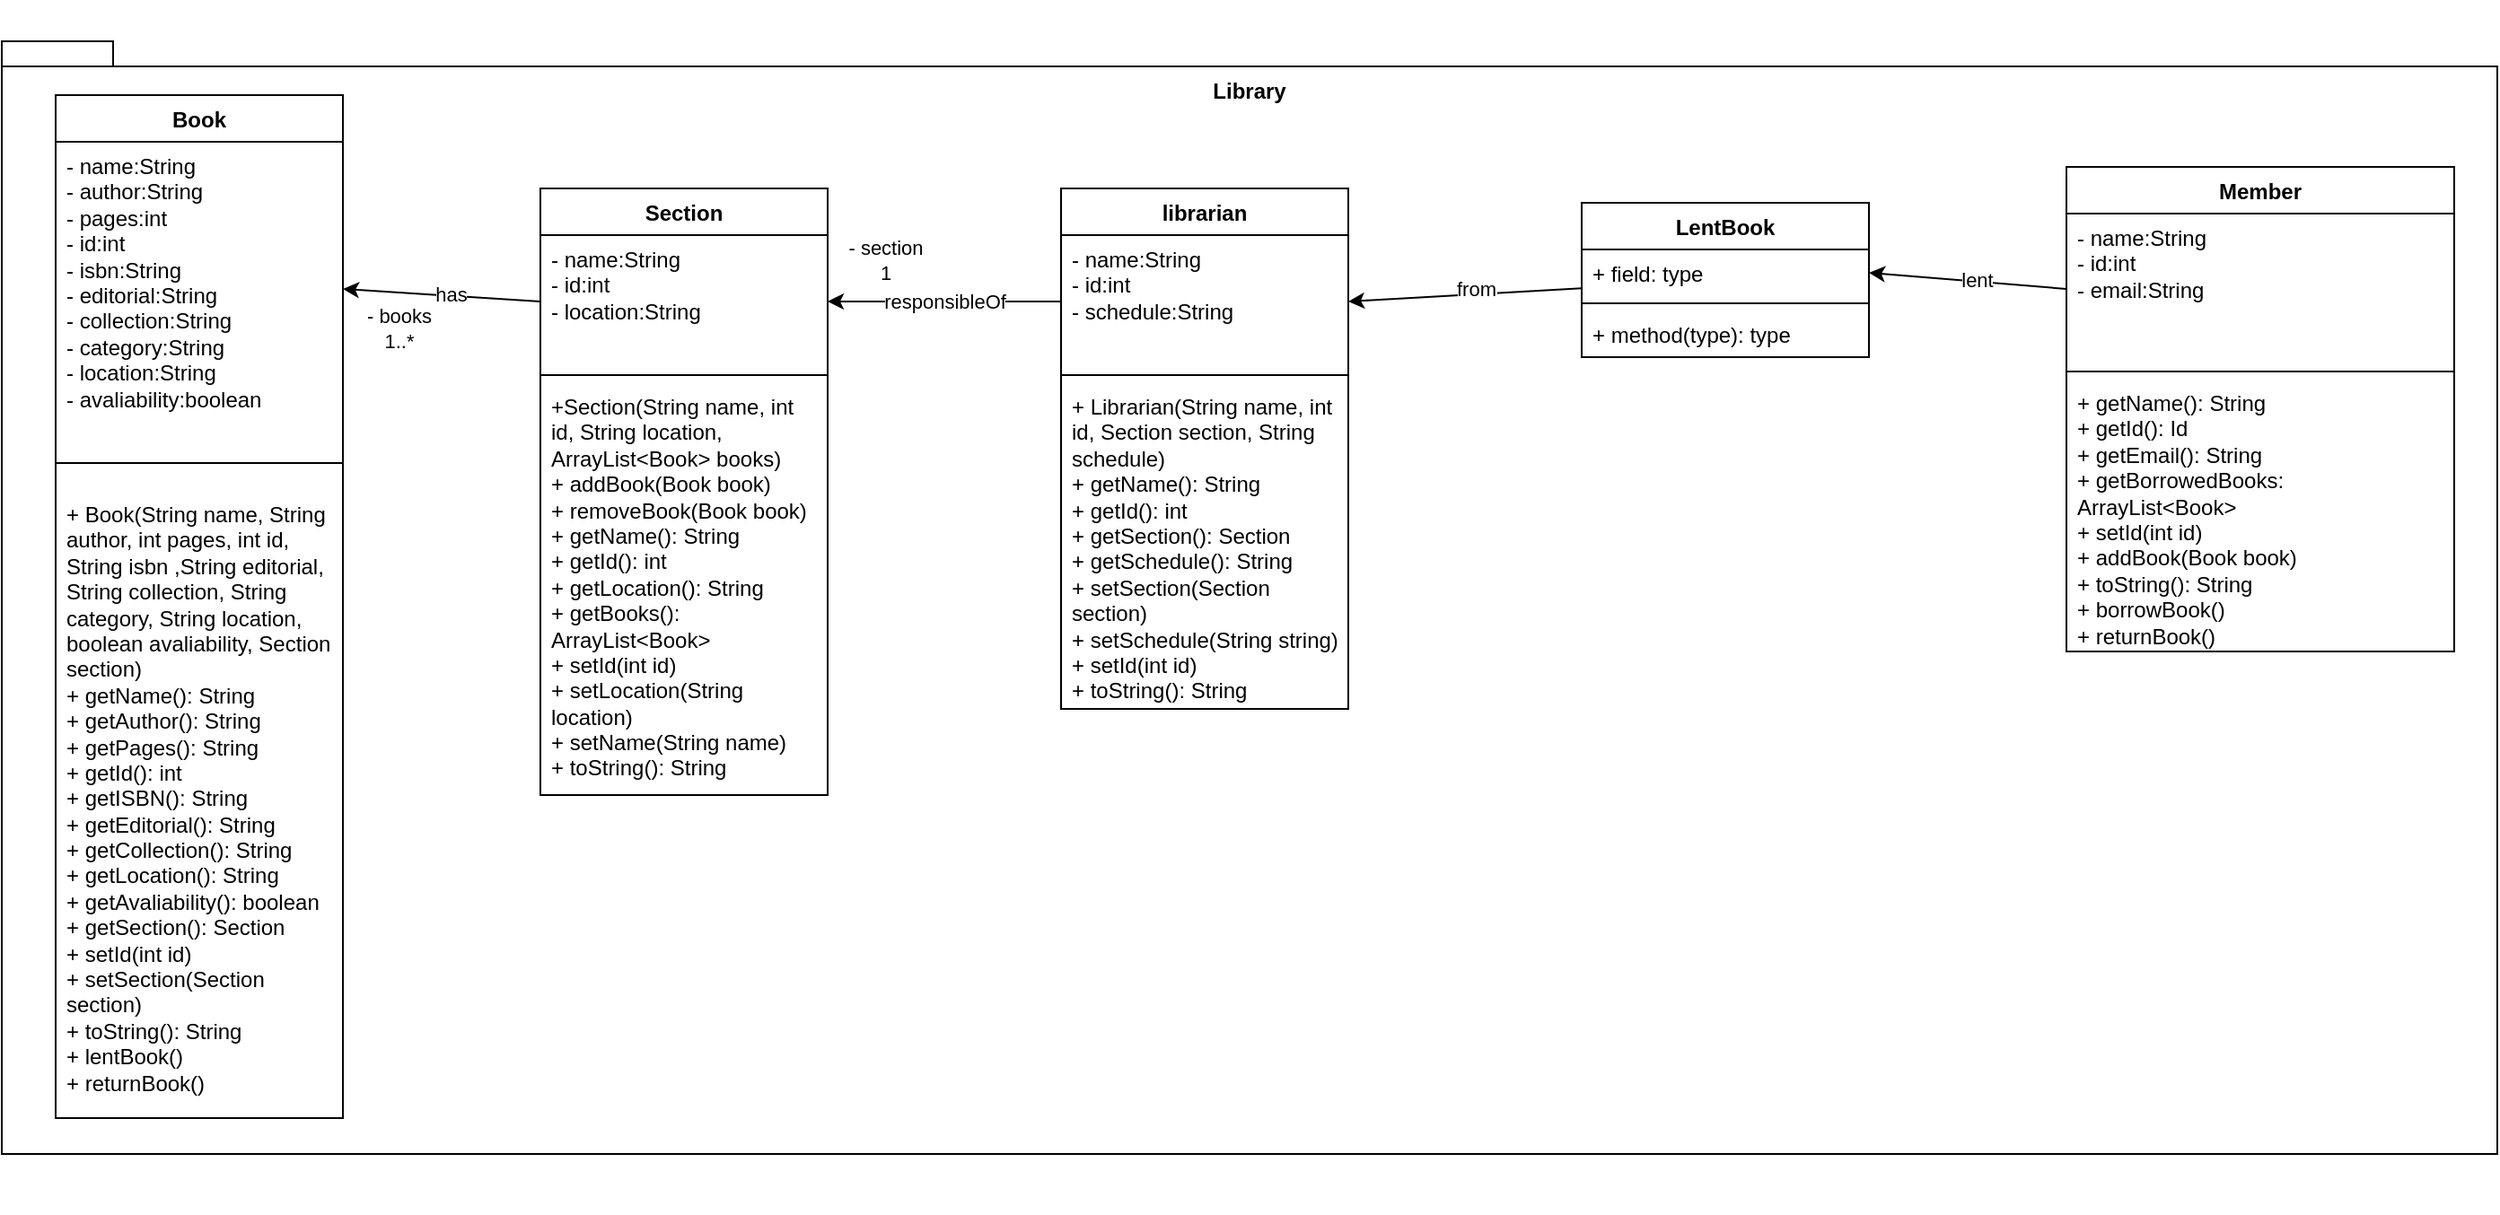 <mxfile>
    <diagram name="Página-1" id="e75EqAmOv074ZMDRGjy2">
        <mxGraphModel dx="2712" dy="940" grid="1" gridSize="10" guides="1" tooltips="1" connect="1" arrows="1" fold="1" page="1" pageScale="1" pageWidth="827" pageHeight="1169" math="0" shadow="0">
            <root>
                <mxCell id="0"/>
                <mxCell id="1" parent="0"/>
                <mxCell id="Qyo6VF3bzxbn2ctdWiol-6" value="&lt;div&gt;&lt;br&gt;&lt;/div&gt;&lt;div&gt;&lt;br&gt;&lt;/div&gt;&lt;div&gt;&lt;br&gt;&lt;/div&gt;Library&lt;div&gt;&lt;br&gt;&lt;/div&gt;&lt;div&gt;&lt;br&gt;&lt;/div&gt;&lt;div&gt;&lt;br&gt;&lt;/div&gt;&lt;div&gt;&lt;br&gt;&lt;/div&gt;&lt;div&gt;&lt;br&gt;&lt;/div&gt;&lt;div&gt;&lt;br&gt;&lt;/div&gt;&lt;div&gt;&lt;br&gt;&lt;/div&gt;&lt;div&gt;&lt;br&gt;&lt;/div&gt;&lt;div&gt;&lt;br&gt;&lt;/div&gt;&lt;div&gt;&lt;br&gt;&lt;/div&gt;&lt;div&gt;&lt;br&gt;&lt;/div&gt;&lt;div&gt;&lt;br&gt;&lt;/div&gt;&lt;div&gt;&lt;br&gt;&lt;/div&gt;&lt;div&gt;&lt;br&gt;&lt;/div&gt;&lt;div&gt;&lt;br&gt;&lt;/div&gt;&lt;div&gt;&lt;br&gt;&lt;/div&gt;&lt;div&gt;&lt;br&gt;&lt;/div&gt;&lt;div&gt;&lt;br&gt;&lt;/div&gt;&lt;div&gt;&lt;br&gt;&lt;/div&gt;&lt;div&gt;&lt;br&gt;&lt;/div&gt;&lt;div&gt;&lt;br&gt;&lt;/div&gt;&lt;div&gt;&lt;br&gt;&lt;/div&gt;&lt;div&gt;&lt;br&gt;&lt;/div&gt;&lt;div&gt;&lt;br&gt;&lt;/div&gt;&lt;div&gt;&lt;br&gt;&lt;/div&gt;&lt;div&gt;&lt;br&gt;&lt;/div&gt;&lt;div&gt;&lt;br&gt;&lt;/div&gt;&lt;div&gt;&lt;br&gt;&lt;/div&gt;&lt;div&gt;&lt;br&gt;&lt;/div&gt;&lt;div&gt;&lt;br&gt;&lt;/div&gt;&lt;div&gt;&lt;br&gt;&lt;/div&gt;&lt;div&gt;&lt;br&gt;&lt;/div&gt;&lt;div&gt;&lt;br&gt;&lt;/div&gt;&lt;div&gt;&lt;br&gt;&lt;/div&gt;&lt;div&gt;&lt;br&gt;&lt;/div&gt;&lt;div&gt;&lt;br&gt;&lt;/div&gt;&lt;div&gt;&lt;br&gt;&lt;/div&gt;&lt;div&gt;&lt;br&gt;&lt;/div&gt;&lt;div&gt;&lt;br&gt;&lt;/div&gt;&lt;div&gt;&lt;br&gt;&lt;/div&gt;&lt;div&gt;&lt;br&gt;&lt;/div&gt;&lt;div&gt;&lt;br&gt;&lt;/div&gt;&lt;div&gt;&lt;br&gt;&lt;/div&gt;" style="shape=folder;fontStyle=1;spacingTop=10;tabWidth=40;tabHeight=14;tabPosition=left;html=1;whiteSpace=wrap;" parent="1" vertex="1">
                    <mxGeometry x="-690" y="240" width="1390" height="620" as="geometry"/>
                </mxCell>
                <mxCell id="Qyo6VF3bzxbn2ctdWiol-2" value="Book" style="swimlane;fontStyle=1;align=center;verticalAlign=top;childLayout=stackLayout;horizontal=1;startSize=26;horizontalStack=0;resizeParent=1;resizeParentMax=0;resizeLast=0;collapsible=1;marginBottom=0;whiteSpace=wrap;html=1;" parent="1" vertex="1">
                    <mxGeometry x="-660" y="270" width="160" height="570" as="geometry"/>
                </mxCell>
                <mxCell id="Qyo6VF3bzxbn2ctdWiol-3" value="&lt;div&gt;- name:String&lt;/div&gt;&lt;div&gt;- author:String&lt;/div&gt;&lt;div&gt;- pages:int&lt;/div&gt;&lt;div&gt;- id:int&lt;/div&gt;&lt;div&gt;- isbn:String&lt;/div&gt;&lt;div&gt;- editorial:String&lt;/div&gt;&lt;div&gt;- collection:String&lt;/div&gt;&lt;div&gt;- category:String&lt;/div&gt;&lt;div&gt;- location:String&lt;/div&gt;&lt;div&gt;- avaliability:boolean&lt;/div&gt;" style="text;strokeColor=none;fillColor=none;align=left;verticalAlign=top;spacingLeft=4;spacingRight=4;overflow=hidden;rotatable=0;points=[[0,0.5],[1,0.5]];portConstraint=eastwest;whiteSpace=wrap;html=1;" parent="Qyo6VF3bzxbn2ctdWiol-2" vertex="1">
                    <mxGeometry y="26" width="160" height="164" as="geometry"/>
                </mxCell>
                <mxCell id="Qyo6VF3bzxbn2ctdWiol-4" value="" style="line;strokeWidth=1;fillColor=none;align=left;verticalAlign=middle;spacingTop=-1;spacingLeft=3;spacingRight=3;rotatable=0;labelPosition=right;points=[];portConstraint=eastwest;strokeColor=inherit;" parent="Qyo6VF3bzxbn2ctdWiol-2" vertex="1">
                    <mxGeometry y="190" width="160" height="30" as="geometry"/>
                </mxCell>
                <mxCell id="Qyo6VF3bzxbn2ctdWiol-5" value="&lt;div&gt;+ Book(String name, String author, int pages, int id, String isbn ,String editorial, String collection, String category, String location, boolean avaliability, Section section)&lt;/div&gt;&lt;div&gt;+ getName(): String&lt;/div&gt;&lt;div&gt;+ getAuthor(): String&lt;/div&gt;&lt;div&gt;+ getPages(): String&lt;/div&gt;&lt;div&gt;+ getId(): int&lt;/div&gt;&lt;div&gt;+ getISBN(): String&lt;/div&gt;&lt;div&gt;+ getEditorial(): String&lt;/div&gt;&lt;div&gt;+ getCollection(): String&lt;/div&gt;&lt;div&gt;+ getLocation(): String&lt;/div&gt;&lt;div&gt;+ getAvaliability(): boolean&lt;/div&gt;&lt;div&gt;+ getSection(): Section&lt;/div&gt;&lt;div&gt;+ setId(int id)&lt;/div&gt;&lt;div&gt;+ setSection(Section section)&lt;/div&gt;&lt;div&gt;+ toString(): String&lt;/div&gt;&lt;div&gt;+ lentBook()&lt;/div&gt;&lt;div&gt;+ returnBook()&lt;/div&gt;" style="text;strokeColor=none;fillColor=none;align=left;verticalAlign=top;spacingLeft=4;spacingRight=4;overflow=hidden;rotatable=0;points=[[0,0.5],[1,0.5]];portConstraint=eastwest;whiteSpace=wrap;html=1;" parent="Qyo6VF3bzxbn2ctdWiol-2" vertex="1">
                    <mxGeometry y="220" width="160" height="350" as="geometry"/>
                </mxCell>
                <mxCell id="Qyo6VF3bzxbn2ctdWiol-7" value="Member" style="swimlane;fontStyle=1;align=center;verticalAlign=top;childLayout=stackLayout;horizontal=1;startSize=26;horizontalStack=0;resizeParent=1;resizeParentMax=0;resizeLast=0;collapsible=1;marginBottom=0;whiteSpace=wrap;html=1;" parent="1" vertex="1">
                    <mxGeometry x="460" y="310" width="216" height="270" as="geometry"/>
                </mxCell>
                <mxCell id="Qyo6VF3bzxbn2ctdWiol-8" value="&lt;div&gt;- name:String&lt;/div&gt;&lt;div&gt;- id:int&lt;/div&gt;&lt;div&gt;- email:String&lt;/div&gt;" style="text;strokeColor=none;fillColor=none;align=left;verticalAlign=top;spacingLeft=4;spacingRight=4;overflow=hidden;rotatable=0;points=[[0,0.5],[1,0.5]];portConstraint=eastwest;whiteSpace=wrap;html=1;" parent="Qyo6VF3bzxbn2ctdWiol-7" vertex="1">
                    <mxGeometry y="26" width="216" height="84" as="geometry"/>
                </mxCell>
                <mxCell id="Qyo6VF3bzxbn2ctdWiol-9" value="" style="line;strokeWidth=1;fillColor=none;align=left;verticalAlign=middle;spacingTop=-1;spacingLeft=3;spacingRight=3;rotatable=0;labelPosition=right;points=[];portConstraint=eastwest;strokeColor=inherit;" parent="Qyo6VF3bzxbn2ctdWiol-7" vertex="1">
                    <mxGeometry y="110" width="216" height="8" as="geometry"/>
                </mxCell>
                <mxCell id="Qyo6VF3bzxbn2ctdWiol-10" value="&lt;div&gt;+ getName(): String&lt;/div&gt;&lt;div&gt;+ getId(): Id&lt;/div&gt;&lt;div&gt;+ getEmail(): String&lt;/div&gt;&lt;div&gt;+ getBorrowedBooks: ArrayList&amp;lt;Book&amp;gt;&lt;/div&gt;&lt;div&gt;+ setId(int id)&lt;/div&gt;&lt;div&gt;+ addBook(Book book)&lt;/div&gt;&lt;div&gt;+ toString(): String&lt;/div&gt;&lt;div&gt;+ borrowBook()&lt;/div&gt;&lt;div&gt;+ returnBook()&lt;/div&gt;" style="text;strokeColor=none;fillColor=none;align=left;verticalAlign=top;spacingLeft=4;spacingRight=4;overflow=hidden;rotatable=0;points=[[0,0.5],[1,0.5]];portConstraint=eastwest;whiteSpace=wrap;html=1;" parent="Qyo6VF3bzxbn2ctdWiol-7" vertex="1">
                    <mxGeometry y="118" width="216" height="152" as="geometry"/>
                </mxCell>
                <mxCell id="Qyo6VF3bzxbn2ctdWiol-11" value="librarian" style="swimlane;fontStyle=1;align=center;verticalAlign=top;childLayout=stackLayout;horizontal=1;startSize=26;horizontalStack=0;resizeParent=1;resizeParentMax=0;resizeLast=0;collapsible=1;marginBottom=0;whiteSpace=wrap;html=1;" parent="1" vertex="1">
                    <mxGeometry x="-100" y="322" width="160" height="290" as="geometry"/>
                </mxCell>
                <mxCell id="Qyo6VF3bzxbn2ctdWiol-12" value="&lt;div&gt;- name:String&lt;/div&gt;&lt;div&gt;- id:int&lt;/div&gt;&lt;div&gt;- schedule:String&lt;/div&gt;" style="text;strokeColor=none;fillColor=none;align=left;verticalAlign=top;spacingLeft=4;spacingRight=4;overflow=hidden;rotatable=0;points=[[0,0.5],[1,0.5]];portConstraint=eastwest;whiteSpace=wrap;html=1;" parent="Qyo6VF3bzxbn2ctdWiol-11" vertex="1">
                    <mxGeometry y="26" width="160" height="74" as="geometry"/>
                </mxCell>
                <mxCell id="Qyo6VF3bzxbn2ctdWiol-13" value="" style="line;strokeWidth=1;fillColor=none;align=left;verticalAlign=middle;spacingTop=-1;spacingLeft=3;spacingRight=3;rotatable=0;labelPosition=right;points=[];portConstraint=eastwest;strokeColor=inherit;" parent="Qyo6VF3bzxbn2ctdWiol-11" vertex="1">
                    <mxGeometry y="100" width="160" height="8" as="geometry"/>
                </mxCell>
                <mxCell id="Qyo6VF3bzxbn2ctdWiol-14" value="&lt;div&gt;+ Librarian(String name, int id, Section section, String schedule)&lt;/div&gt;&lt;div&gt;+ getName(): String&lt;/div&gt;&lt;div&gt;+ getId(): int&lt;/div&gt;&lt;div&gt;+ getSection(): Section&lt;/div&gt;&lt;div&gt;+ getSchedule(): String&lt;/div&gt;&lt;div&gt;+ setSection(Section section)&lt;/div&gt;&lt;div&gt;+ setSchedule(String string)&lt;/div&gt;&lt;div&gt;+ setId(int id)&lt;/div&gt;&lt;div&gt;+ toString(): String&lt;/div&gt;" style="text;strokeColor=none;fillColor=none;align=left;verticalAlign=top;spacingLeft=4;spacingRight=4;overflow=hidden;rotatable=0;points=[[0,0.5],[1,0.5]];portConstraint=eastwest;whiteSpace=wrap;html=1;" parent="Qyo6VF3bzxbn2ctdWiol-11" vertex="1">
                    <mxGeometry y="108" width="160" height="182" as="geometry"/>
                </mxCell>
                <mxCell id="Qyo6VF3bzxbn2ctdWiol-15" value="Section" style="swimlane;fontStyle=1;align=center;verticalAlign=top;childLayout=stackLayout;horizontal=1;startSize=26;horizontalStack=0;resizeParent=1;resizeParentMax=0;resizeLast=0;collapsible=1;marginBottom=0;whiteSpace=wrap;html=1;" parent="1" vertex="1">
                    <mxGeometry x="-390" y="322" width="160" height="338" as="geometry"/>
                </mxCell>
                <mxCell id="Qyo6VF3bzxbn2ctdWiol-16" value="&lt;div&gt;- name:String&lt;/div&gt;&lt;div&gt;- id:int&lt;/div&gt;&lt;div&gt;- location:String&lt;/div&gt;&lt;div&gt;&lt;br&gt;&lt;/div&gt;" style="text;strokeColor=none;fillColor=none;align=left;verticalAlign=top;spacingLeft=4;spacingRight=4;overflow=hidden;rotatable=0;points=[[0,0.5],[1,0.5]];portConstraint=eastwest;whiteSpace=wrap;html=1;" parent="Qyo6VF3bzxbn2ctdWiol-15" vertex="1">
                    <mxGeometry y="26" width="160" height="74" as="geometry"/>
                </mxCell>
                <mxCell id="Qyo6VF3bzxbn2ctdWiol-17" value="" style="line;strokeWidth=1;fillColor=none;align=left;verticalAlign=middle;spacingTop=-1;spacingLeft=3;spacingRight=3;rotatable=0;labelPosition=right;points=[];portConstraint=eastwest;strokeColor=inherit;" parent="Qyo6VF3bzxbn2ctdWiol-15" vertex="1">
                    <mxGeometry y="100" width="160" height="8" as="geometry"/>
                </mxCell>
                <mxCell id="Qyo6VF3bzxbn2ctdWiol-18" value="&lt;div&gt;+Section(String name, int id, String location, ArrayList&amp;lt;Book&amp;gt; books)&lt;/div&gt;&lt;div&gt;+ addBook(Book book)&lt;/div&gt;&lt;div&gt;+ removeBook(Book book)&lt;/div&gt;&lt;div&gt;+ getName(): String&lt;/div&gt;&lt;div&gt;+ getId(): int&lt;/div&gt;&lt;div&gt;+ getLocation(): String&lt;/div&gt;&lt;div&gt;+ getBooks(): ArrayList&amp;lt;Book&amp;gt;&lt;/div&gt;&lt;div&gt;+ setId(int id)&lt;/div&gt;&lt;div&gt;+ setLocation(String location)&lt;/div&gt;&lt;div&gt;+ setName(String name)&lt;/div&gt;&lt;div&gt;+ toString(): String&amp;nbsp;&lt;/div&gt;&lt;div&gt;&lt;br&gt;&lt;/div&gt;" style="text;strokeColor=none;fillColor=none;align=left;verticalAlign=top;spacingLeft=4;spacingRight=4;overflow=hidden;rotatable=0;points=[[0,0.5],[1,0.5]];portConstraint=eastwest;whiteSpace=wrap;html=1;" parent="Qyo6VF3bzxbn2ctdWiol-15" vertex="1">
                    <mxGeometry y="108" width="160" height="230" as="geometry"/>
                </mxCell>
                <mxCell id="7" value="responsibleOf" style="edgeStyle=none;html=1;exitX=0;exitY=0.5;exitDx=0;exitDy=0;entryX=1;entryY=0.5;entryDx=0;entryDy=0;" parent="1" source="Qyo6VF3bzxbn2ctdWiol-12" target="Qyo6VF3bzxbn2ctdWiol-16" edge="1">
                    <mxGeometry relative="1" as="geometry"/>
                </mxCell>
                <mxCell id="8" value="- section&lt;br&gt;1" style="edgeLabel;html=1;align=center;verticalAlign=middle;resizable=0;points=[];" parent="7" vertex="1" connectable="0">
                    <mxGeometry x="0.581" y="-1" relative="1" as="geometry">
                        <mxPoint x="5" y="-22" as="offset"/>
                    </mxGeometry>
                </mxCell>
                <mxCell id="13" style="edgeStyle=none;html=1;exitX=0;exitY=0.5;exitDx=0;exitDy=0;entryX=1;entryY=0.5;entryDx=0;entryDy=0;endArrow=classic;endFill=1;" parent="1" source="Qyo6VF3bzxbn2ctdWiol-16" target="Qyo6VF3bzxbn2ctdWiol-3" edge="1">
                    <mxGeometry relative="1" as="geometry"/>
                </mxCell>
                <mxCell id="14" value="- books&lt;br&gt;1..*" style="edgeLabel;html=1;align=center;verticalAlign=middle;resizable=0;points=[];" parent="13" vertex="1" connectable="0">
                    <mxGeometry x="0.774" y="-3" relative="1" as="geometry">
                        <mxPoint x="18" y="24" as="offset"/>
                    </mxGeometry>
                </mxCell>
                <mxCell id="19" value="has" style="edgeLabel;html=1;align=center;verticalAlign=middle;resizable=0;points=[];" parent="13" vertex="1" connectable="0">
                    <mxGeometry x="-0.09" y="-1" relative="1" as="geometry">
                        <mxPoint as="offset"/>
                    </mxGeometry>
                </mxCell>
                <mxCell id="18" style="edgeStyle=none;html=1;exitX=0;exitY=0.5;exitDx=0;exitDy=0;entryX=1;entryY=0.5;entryDx=0;entryDy=0;endArrow=classic;endFill=1;" parent="1" source="Qyo6VF3bzxbn2ctdWiol-8" target="21" edge="1">
                    <mxGeometry relative="1" as="geometry"/>
                </mxCell>
                <mxCell id="25" value="lent" style="edgeLabel;html=1;align=center;verticalAlign=middle;resizable=0;points=[];" parent="18" vertex="1" connectable="0">
                    <mxGeometry x="-0.255" y="-1" relative="1" as="geometry">
                        <mxPoint x="-9" y="-1" as="offset"/>
                    </mxGeometry>
                </mxCell>
                <mxCell id="24" style="edgeStyle=none;html=1;entryX=1;entryY=0.5;entryDx=0;entryDy=0;endArrow=classic;endFill=1;" parent="1" source="20" target="Qyo6VF3bzxbn2ctdWiol-12" edge="1">
                    <mxGeometry relative="1" as="geometry"/>
                </mxCell>
                <mxCell id="26" value="from" style="edgeLabel;html=1;align=center;verticalAlign=middle;resizable=0;points=[];" parent="24" vertex="1" connectable="0">
                    <mxGeometry x="-0.315" y="1" relative="1" as="geometry">
                        <mxPoint x="-15" y="-3" as="offset"/>
                    </mxGeometry>
                </mxCell>
                <mxCell id="20" value="LentBook" style="swimlane;fontStyle=1;align=center;verticalAlign=top;childLayout=stackLayout;horizontal=1;startSize=26;horizontalStack=0;resizeParent=1;resizeParentMax=0;resizeLast=0;collapsible=1;marginBottom=0;" parent="1" vertex="1">
                    <mxGeometry x="190" y="330" width="160" height="86" as="geometry"/>
                </mxCell>
                <mxCell id="21" value="+ field: type" style="text;strokeColor=none;fillColor=none;align=left;verticalAlign=top;spacingLeft=4;spacingRight=4;overflow=hidden;rotatable=0;points=[[0,0.5],[1,0.5]];portConstraint=eastwest;" parent="20" vertex="1">
                    <mxGeometry y="26" width="160" height="26" as="geometry"/>
                </mxCell>
                <mxCell id="22" value="" style="line;strokeWidth=1;fillColor=none;align=left;verticalAlign=middle;spacingTop=-1;spacingLeft=3;spacingRight=3;rotatable=0;labelPosition=right;points=[];portConstraint=eastwest;strokeColor=inherit;" parent="20" vertex="1">
                    <mxGeometry y="52" width="160" height="8" as="geometry"/>
                </mxCell>
                <mxCell id="23" value="+ method(type): type" style="text;strokeColor=none;fillColor=none;align=left;verticalAlign=top;spacingLeft=4;spacingRight=4;overflow=hidden;rotatable=0;points=[[0,0.5],[1,0.5]];portConstraint=eastwest;" parent="20" vertex="1">
                    <mxGeometry y="60" width="160" height="26" as="geometry"/>
                </mxCell>
            </root>
        </mxGraphModel>
    </diagram>
</mxfile>